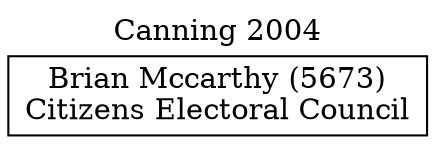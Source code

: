 // House preference flow
digraph "Brian Mccarthy (5673)_Canning_2004" {
	graph [label="Canning 2004" labelloc=t mclimit=10]
	node [shape=box]
	"Brian Mccarthy (5673)" [label="Brian Mccarthy (5673)
Citizens Electoral Council"]
}
